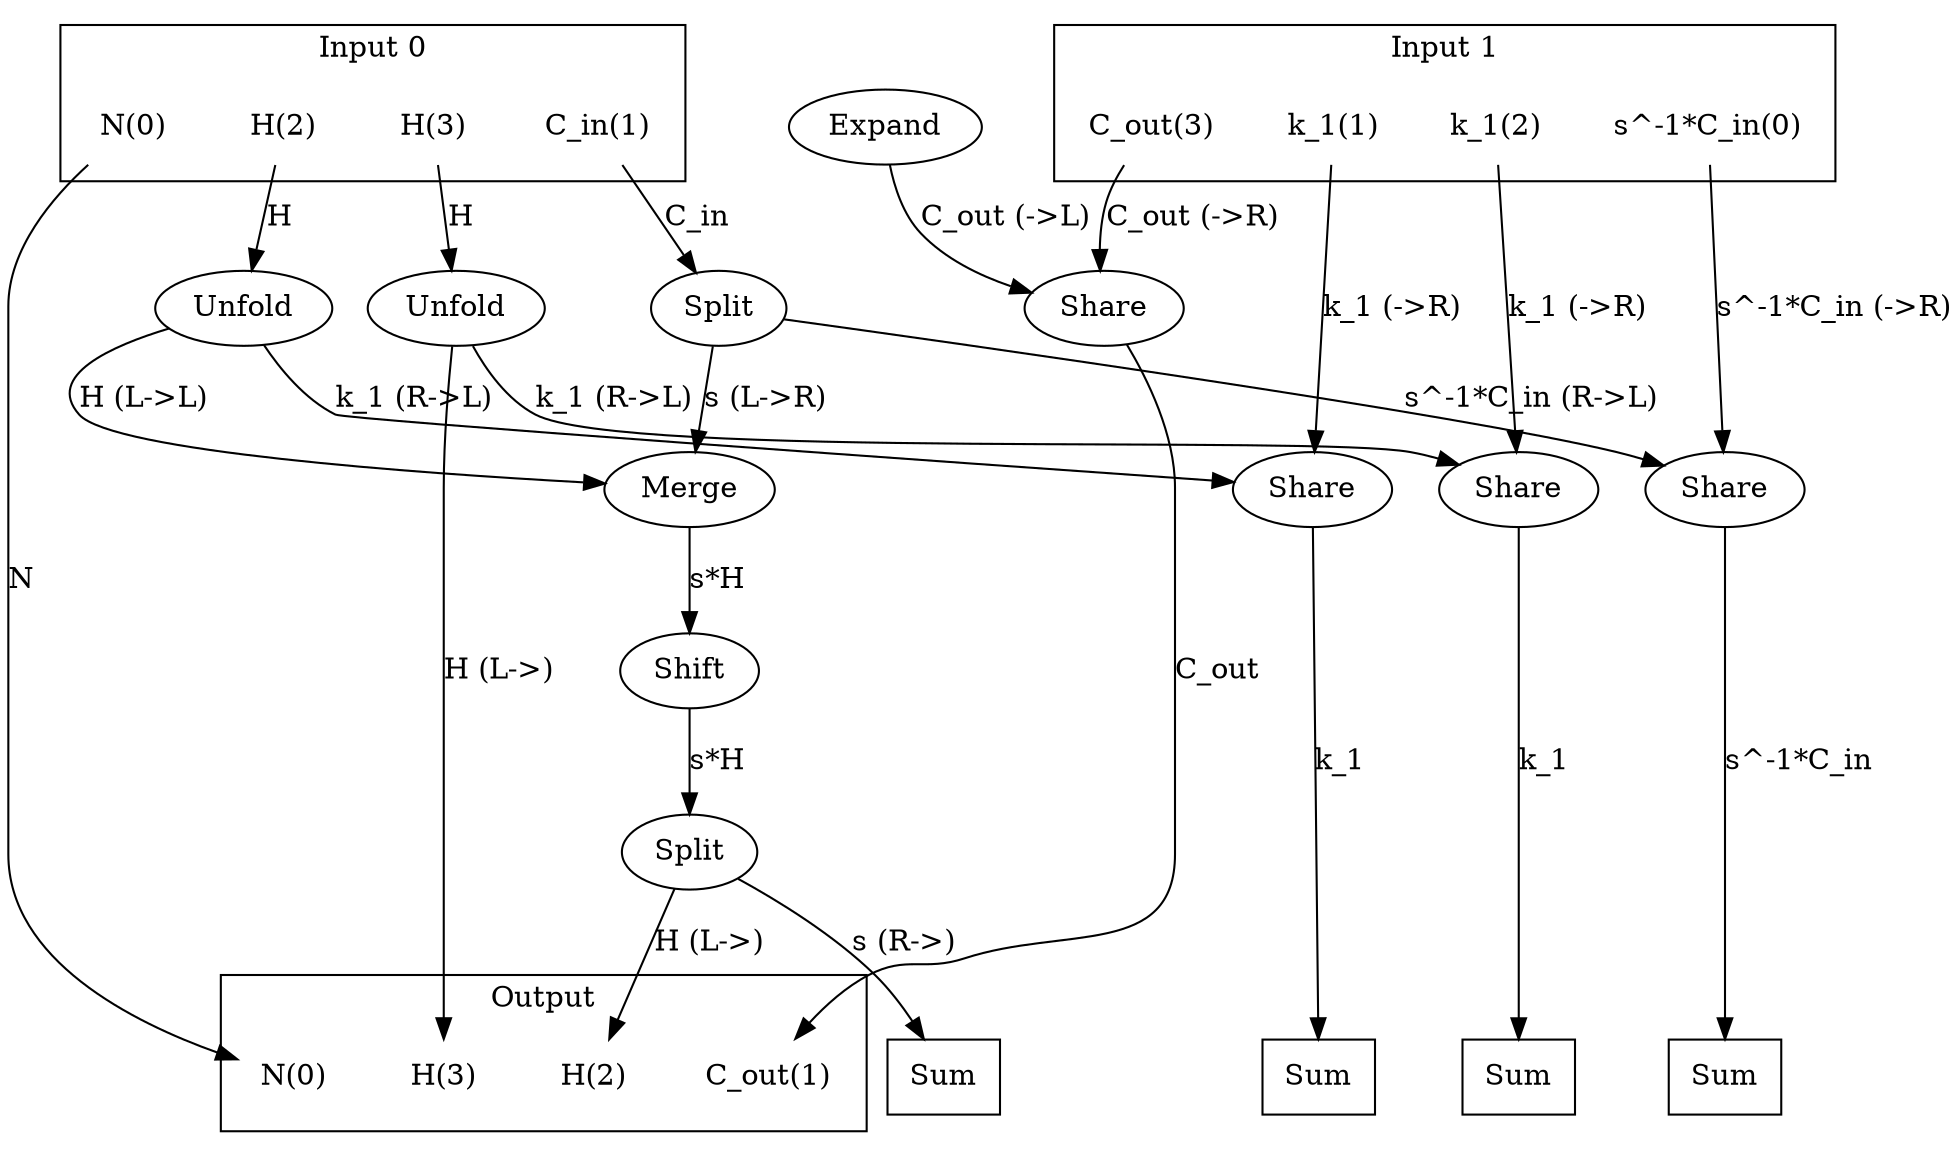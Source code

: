 digraph kernel {
newrank = true;
op_0x5601d1561800 [label="Share"];
op_0x5601d1589880 [label="Merge"];
op_0x5601d15aae40 [label="Unfold"];
op_0x5601d16be000 [label="Unfold"];
op_0x5601d17c8280 [label="Share"];
op_0x5601d17c8370 [label="Share"];
op_0x5601d17c8410 [label="Share"];
op_0x5601d17e80d0 [label="Split"];
op_0x5601d18576d0 [label="Split"];
op_0x5601d1868f00 [label="Shift"];
op_0x5601d193f598 [label="Expand"];
reduce_0x7fe438002de8 [label="Sum", shape=box];
reduce_0x7fe438001998 [label="Sum", shape=box];
reduce_0x7fe4380019b0 [label="Sum", shape=box];
reduce_0x7fe438005740 [label="Sum", shape=box];
subgraph cluster_out {
label = "Output";
out_0 [label="N(0)", shape=none];
out_1 [label="C_out(1)", shape=none];
out_2 [label="H(2)", shape=none];
out_3 [label="H(3)", shape=none];
}
{ rank = same;
reduce_0x7fe438002de8;
reduce_0x7fe438001998;
reduce_0x7fe4380019b0;
reduce_0x7fe438005740;
out_0;
out_1;
out_2;
out_3;
}
subgraph cluster_in_0 {
label = "Input 0";
in_0_0 [label="N(0)", shape=none];
in_0_1 [label="C_in(1)", shape=none];
in_0_2 [label="H(2)", shape=none];
in_0_3 [label="H(3)", shape=none];
}
subgraph cluster_in_1 {
label = "Input 1";
in_1_0 [label="s^-1*C_in(0)", shape=none];
in_1_1 [label="k_1(1)", shape=none];
in_1_2 [label="k_1(2)", shape=none];
in_1_3 [label="C_out(3)", shape=none];
}
{ rank = same;
in_0_0;
in_0_1;
in_0_2;
in_0_3;
in_1_0;
in_1_1;
in_1_2;
in_1_3;
}
in_0_0 -> out_0 [label="N"];
in_0_1 -> op_0x5601d18576d0 [label="C_in"];
in_0_2 -> op_0x5601d15aae40 [label="H"];
in_0_3 -> op_0x5601d16be000 [label="H"];
in_1_0 -> op_0x5601d1561800 [label="s^-1*C_in (->R)"];
in_1_1 -> op_0x5601d17c8410 [label="k_1 (->R)"];
in_1_2 -> op_0x5601d17c8370 [label="k_1 (->R)"];
in_1_3 -> op_0x5601d17c8280 [label="C_out (->R)"];
op_0x5601d17c8280 -> out_1 [label="C_out"];
op_0x5601d17e80d0 -> out_2 [label="H (L->)"];
op_0x5601d16be000 -> out_3 [label="H (L->)"];
op_0x5601d18576d0 -> op_0x5601d1561800 [label="s^-1*C_in (R->L)"];
op_0x5601d15aae40 -> op_0x5601d1589880 [label="H (L->L)"];
op_0x5601d18576d0 -> op_0x5601d1589880 [label="s (L->R)"];
op_0x5601d193f598 -> op_0x5601d17c8280 [label="C_out (->L)"];
op_0x5601d16be000 -> op_0x5601d17c8370 [label="k_1 (R->L)"];
op_0x5601d15aae40 -> op_0x5601d17c8410 [label="k_1 (R->L)"];
op_0x5601d1868f00 -> op_0x5601d17e80d0 [label="s*H"];
op_0x5601d1589880 -> op_0x5601d1868f00 [label="s*H"];
op_0x5601d17c8370 -> reduce_0x7fe438001998 [label="k_1"];
op_0x5601d17c8410 -> reduce_0x7fe4380019b0 [label="k_1"];
op_0x5601d17e80d0 -> reduce_0x7fe438002de8 [label="s (R->)"];
op_0x5601d1561800 -> reduce_0x7fe438005740 [label="s^-1*C_in"];
}
